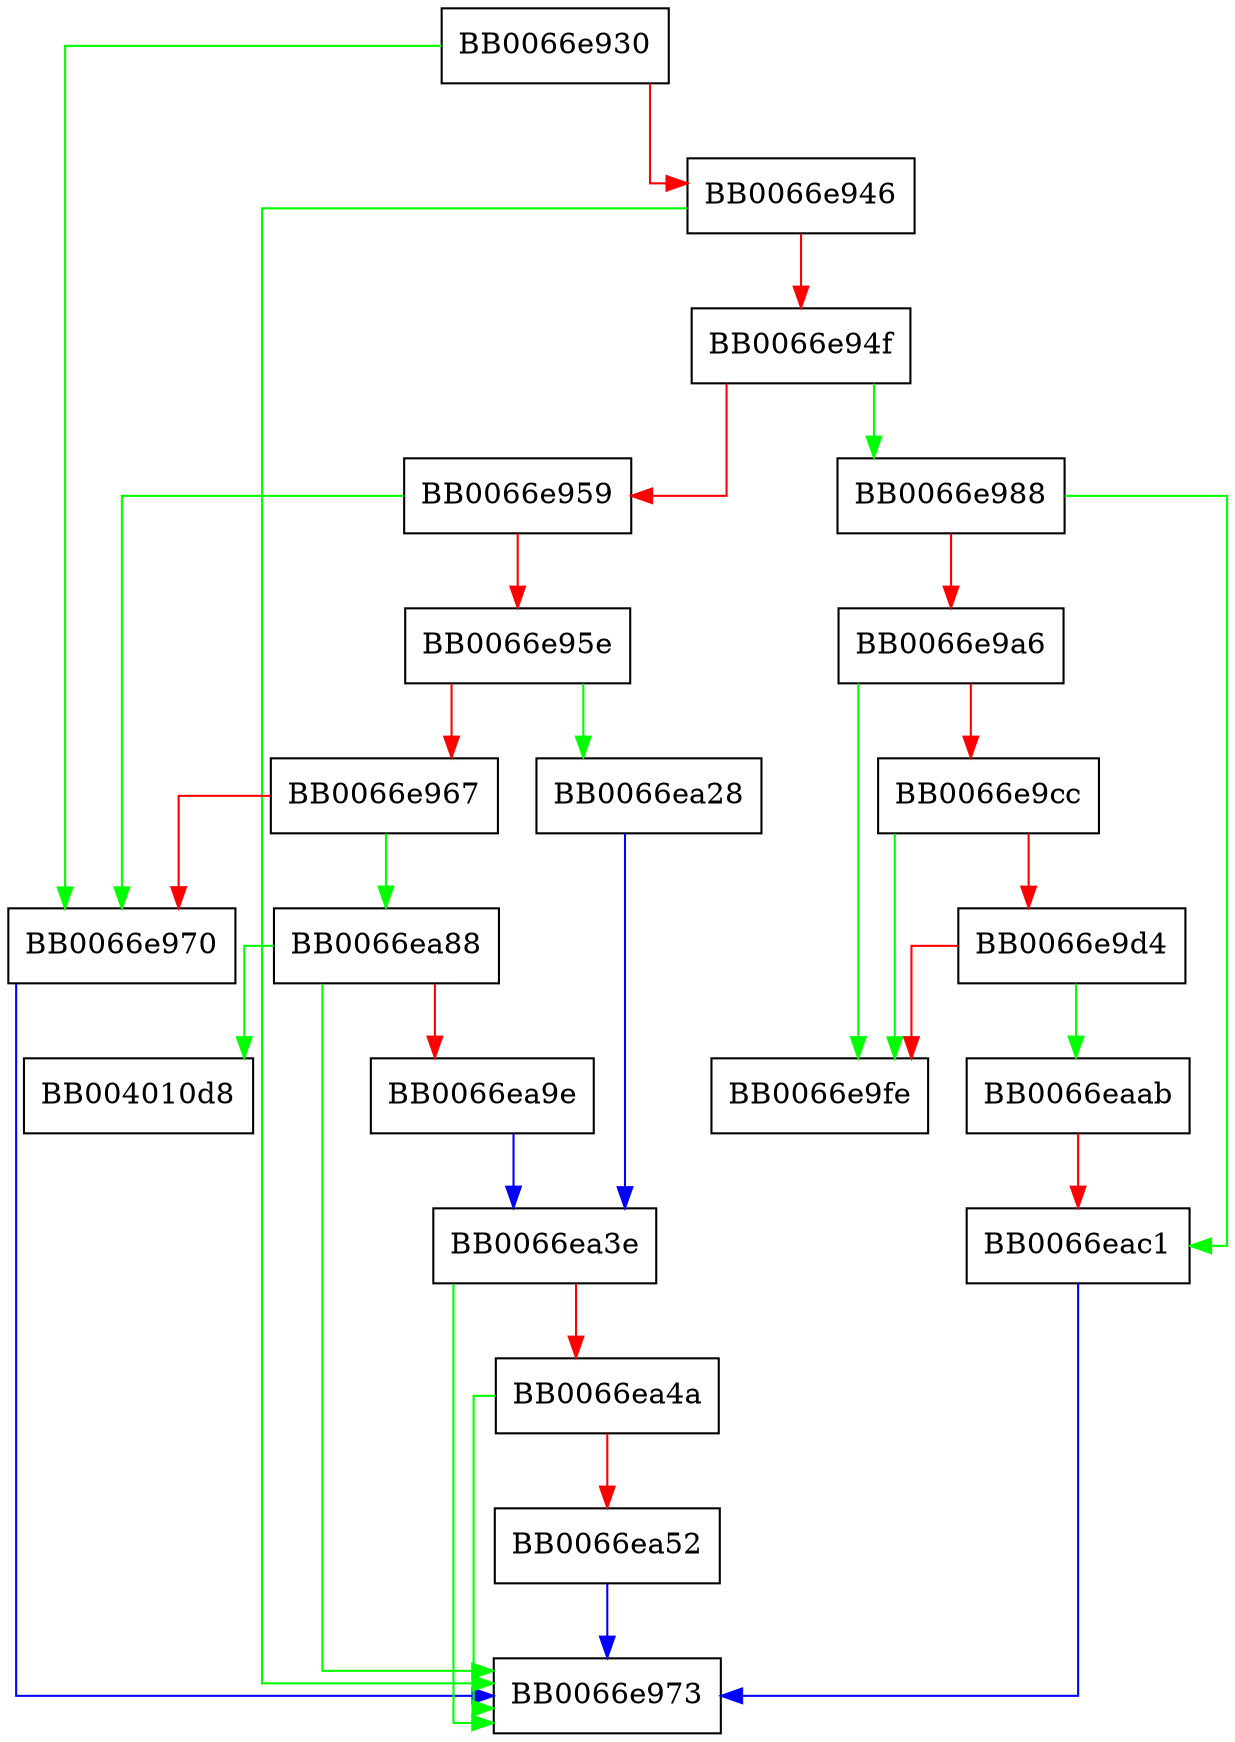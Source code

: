 digraph do_check_string {
  node [shape="box"];
  graph [splines=ortho];
  BB0066e930 -> BB0066e970 [color="green"];
  BB0066e930 -> BB0066e946 [color="red"];
  BB0066e946 -> BB0066e973 [color="green"];
  BB0066e946 -> BB0066e94f [color="red"];
  BB0066e94f -> BB0066e988 [color="green"];
  BB0066e94f -> BB0066e959 [color="red"];
  BB0066e959 -> BB0066e970 [color="green"];
  BB0066e959 -> BB0066e95e [color="red"];
  BB0066e95e -> BB0066ea28 [color="green"];
  BB0066e95e -> BB0066e967 [color="red"];
  BB0066e967 -> BB0066ea88 [color="green"];
  BB0066e967 -> BB0066e970 [color="red"];
  BB0066e970 -> BB0066e973 [color="blue"];
  BB0066e988 -> BB0066eac1 [color="green"];
  BB0066e988 -> BB0066e9a6 [color="red"];
  BB0066e9a6 -> BB0066e9fe [color="green"];
  BB0066e9a6 -> BB0066e9cc [color="red"];
  BB0066e9cc -> BB0066e9fe [color="green"];
  BB0066e9cc -> BB0066e9d4 [color="red"];
  BB0066e9d4 -> BB0066eaab [color="green"];
  BB0066e9d4 -> BB0066e9fe [color="red"];
  BB0066ea28 -> BB0066ea3e [color="blue"];
  BB0066ea3e -> BB0066e973 [color="green"];
  BB0066ea3e -> BB0066ea4a [color="red"];
  BB0066ea4a -> BB0066e973 [color="green"];
  BB0066ea4a -> BB0066ea52 [color="red"];
  BB0066ea52 -> BB0066e973 [color="blue"];
  BB0066ea88 -> BB004010d8 [color="green"];
  BB0066ea88 -> BB0066e973 [color="green"];
  BB0066ea88 -> BB0066ea9e [color="red"];
  BB0066ea9e -> BB0066ea3e [color="blue"];
  BB0066eaab -> BB0066eac1 [color="red"];
  BB0066eac1 -> BB0066e973 [color="blue"];
}